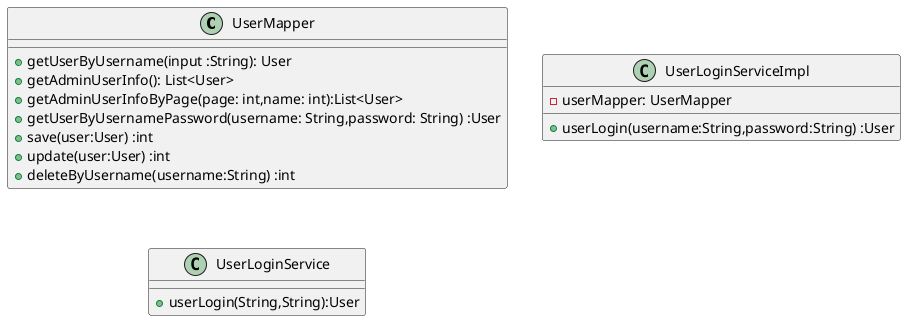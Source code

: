 @startuml
'https://plantuml.com/class-diagram

class UserMapper{
+getUserByUsername(input :String): User
+getAdminUserInfo(): List<User>
+getAdminUserInfoByPage(page: int,name: int):List<User>
+getUserByUsernamePassword(username: String,password: String) :User
+save(user:User) :int
+update(user:User) :int
+deleteByUsername(username:String) :int
}

class UserLoginServiceImpl{
-userMapper: UserMapper
+userLogin(username:String,password:String) :User
}

class UserLoginService{
+userLogin(String,String):User
}

@enduml